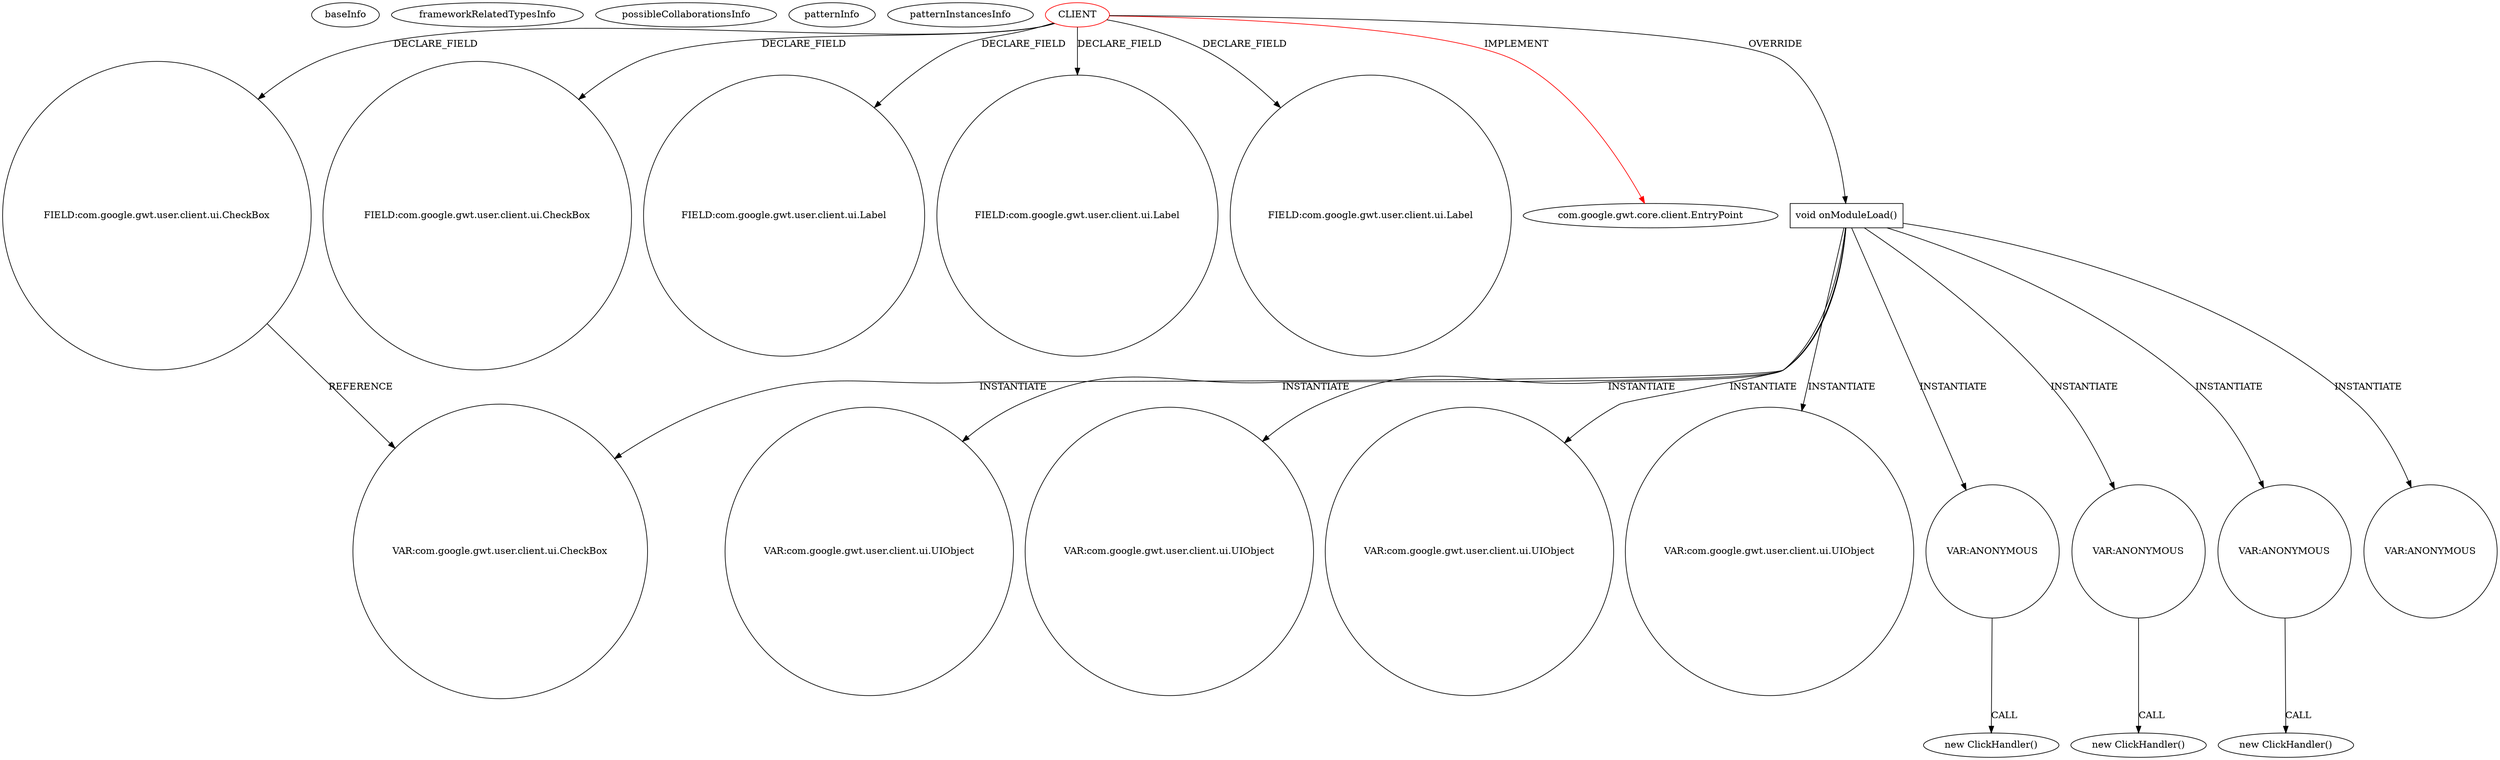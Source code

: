 digraph {
baseInfo[graphId=1168,category="pattern",isAnonymous=false,possibleRelation=false]
frameworkRelatedTypesInfo[0="com.google.gwt.core.client.EntryPoint"]
possibleCollaborationsInfo[]
patternInfo[frequency=2.0,patternRootClient=0]
patternInstancesInfo[0="akjava-WebTestMaker~/akjava-WebTestMaker/WebTestMaker-master/src/com/akjava/gwt/webtestmaker/client/WebTestMaker.java~WebTestMaker~655",1="Tok-Erwin~/Tok-Erwin/Erwin-master/src/main/java/erwin/client/Erwin.java~Erwin~388"]
16[label="FIELD:com.google.gwt.user.client.ui.CheckBox",vertexType="FIELD_DECLARATION",isFrameworkType=false,shape=circle]
100[label="VAR:com.google.gwt.user.client.ui.CheckBox",vertexType="VARIABLE_EXPRESION",isFrameworkType=false,shape=circle]
0[label="CLIENT",vertexType="ROOT_CLIENT_CLASS_DECLARATION",isFrameworkType=false,color=red]
10[label="FIELD:com.google.gwt.user.client.ui.CheckBox",vertexType="FIELD_DECLARATION",isFrameworkType=false,shape=circle]
6[label="FIELD:com.google.gwt.user.client.ui.Label",vertexType="FIELD_DECLARATION",isFrameworkType=false,shape=circle]
22[label="FIELD:com.google.gwt.user.client.ui.Label",vertexType="FIELD_DECLARATION",isFrameworkType=false,shape=circle]
26[label="FIELD:com.google.gwt.user.client.ui.Label",vertexType="FIELD_DECLARATION",isFrameworkType=false,shape=circle]
1[label="com.google.gwt.core.client.EntryPoint",vertexType="FRAMEWORK_INTERFACE_TYPE",isFrameworkType=false]
28[label="void onModuleLoad()",vertexType="OVERRIDING_METHOD_DECLARATION",isFrameworkType=false,shape=box]
300[label="VAR:com.google.gwt.user.client.ui.UIObject",vertexType="VARIABLE_EXPRESION",isFrameworkType=false,shape=circle]
56[label="VAR:com.google.gwt.user.client.ui.UIObject",vertexType="VARIABLE_EXPRESION",isFrameworkType=false,shape=circle]
166[label="VAR:com.google.gwt.user.client.ui.UIObject",vertexType="VARIABLE_EXPRESION",isFrameworkType=false,shape=circle]
179[label="VAR:com.google.gwt.user.client.ui.UIObject",vertexType="VARIABLE_EXPRESION",isFrameworkType=false,shape=circle]
190[label="VAR:ANONYMOUS",vertexType="VARIABLE_EXPRESION",isFrameworkType=false,shape=circle]
189[label="new ClickHandler()",vertexType="CONSTRUCTOR_CALL",isFrameworkType=false]
245[label="VAR:ANONYMOUS",vertexType="VARIABLE_EXPRESION",isFrameworkType=false,shape=circle]
244[label="new ClickHandler()",vertexType="CONSTRUCTOR_CALL",isFrameworkType=false]
113[label="VAR:ANONYMOUS",vertexType="VARIABLE_EXPRESION",isFrameworkType=false,shape=circle]
112[label="new ClickHandler()",vertexType="CONSTRUCTOR_CALL",isFrameworkType=false]
220[label="VAR:ANONYMOUS",vertexType="VARIABLE_EXPRESION",isFrameworkType=false,shape=circle]
28->245[label="INSTANTIATE"]
190->189[label="CALL"]
113->112[label="CALL"]
16->100[label="REFERENCE"]
245->244[label="CALL"]
0->10[label="DECLARE_FIELD"]
0->28[label="OVERRIDE"]
0->16[label="DECLARE_FIELD"]
28->100[label="INSTANTIATE"]
0->26[label="DECLARE_FIELD"]
28->56[label="INSTANTIATE"]
0->22[label="DECLARE_FIELD"]
28->179[label="INSTANTIATE"]
28->220[label="INSTANTIATE"]
28->166[label="INSTANTIATE"]
28->300[label="INSTANTIATE"]
0->6[label="DECLARE_FIELD"]
28->113[label="INSTANTIATE"]
28->190[label="INSTANTIATE"]
0->1[label="IMPLEMENT",color=red]
}

